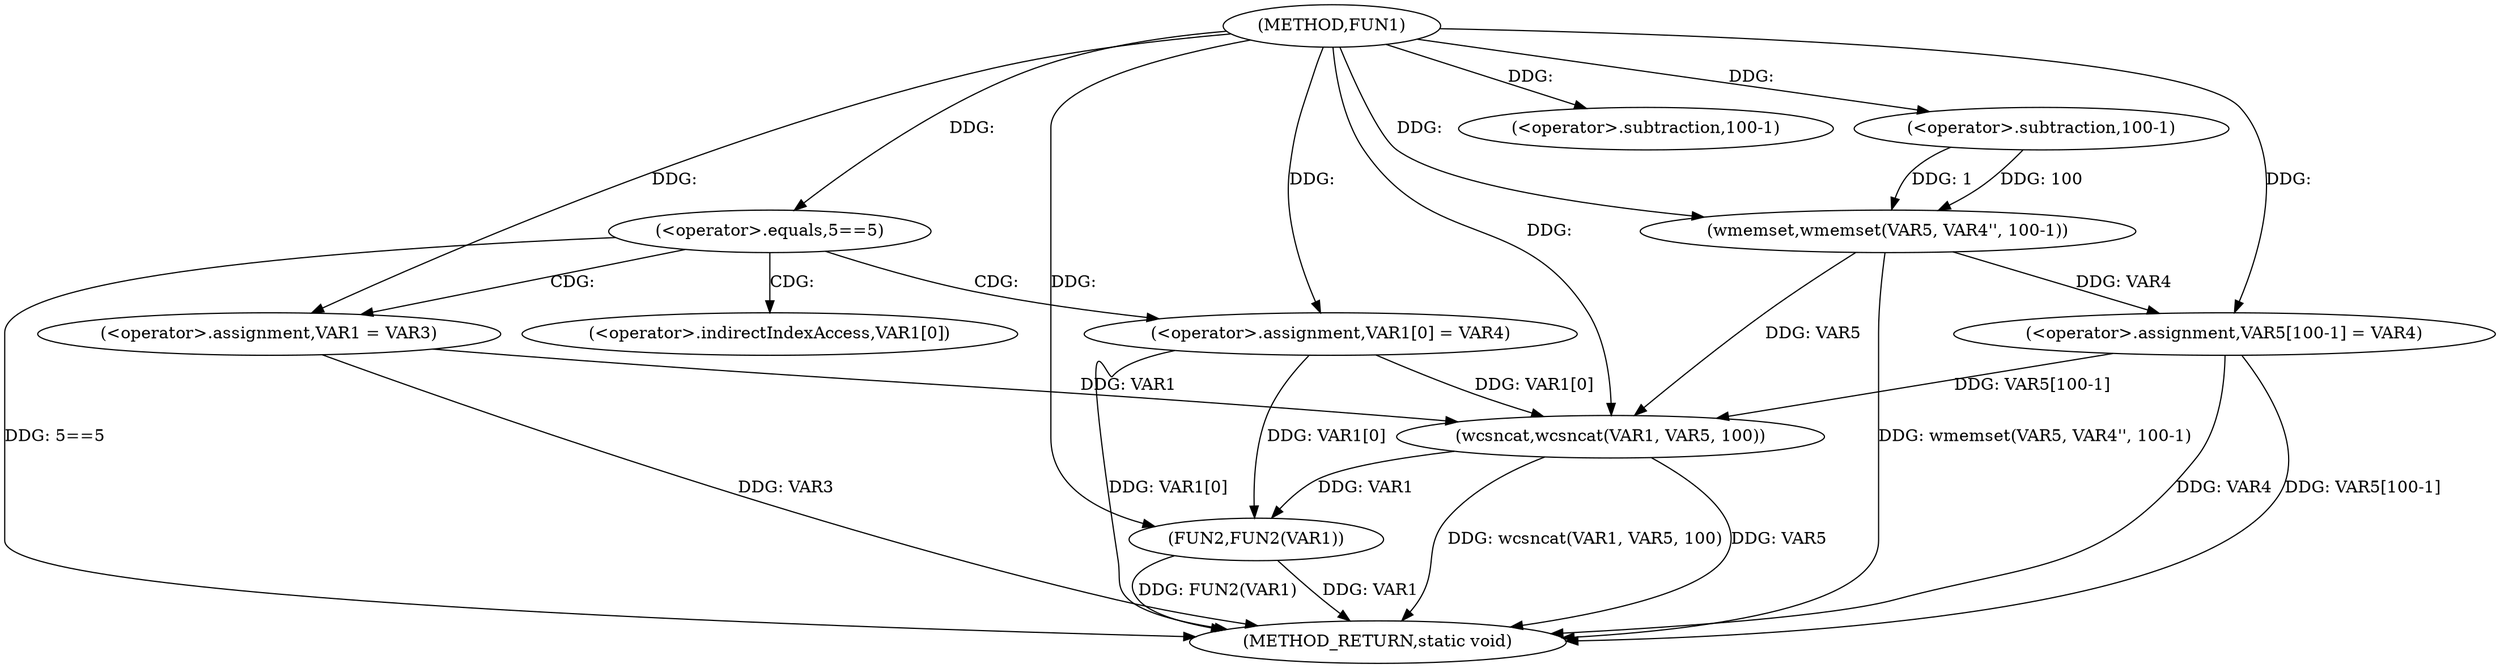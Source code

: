 digraph FUN1 {  
"1000100" [label = "(METHOD,FUN1)" ]
"1000139" [label = "(METHOD_RETURN,static void)" ]
"1000106" [label = "(<operator>.equals,5==5)" ]
"1000110" [label = "(<operator>.assignment,VAR1 = VAR3)" ]
"1000113" [label = "(<operator>.assignment,VAR1[0] = VAR4)" ]
"1000120" [label = "(wmemset,wmemset(VAR5, VAR4'', 100-1))" ]
"1000123" [label = "(<operator>.subtraction,100-1)" ]
"1000126" [label = "(<operator>.assignment,VAR5[100-1] = VAR4)" ]
"1000129" [label = "(<operator>.subtraction,100-1)" ]
"1000133" [label = "(wcsncat,wcsncat(VAR1, VAR5, 100))" ]
"1000137" [label = "(FUN2,FUN2(VAR1))" ]
"1000114" [label = "(<operator>.indirectIndexAccess,VAR1[0])" ]
  "1000113" -> "1000139"  [ label = "DDG: VAR1[0]"] 
  "1000126" -> "1000139"  [ label = "DDG: VAR4"] 
  "1000126" -> "1000139"  [ label = "DDG: VAR5[100-1]"] 
  "1000137" -> "1000139"  [ label = "DDG: VAR1"] 
  "1000133" -> "1000139"  [ label = "DDG: wcsncat(VAR1, VAR5, 100)"] 
  "1000110" -> "1000139"  [ label = "DDG: VAR3"] 
  "1000133" -> "1000139"  [ label = "DDG: VAR5"] 
  "1000120" -> "1000139"  [ label = "DDG: wmemset(VAR5, VAR4'', 100-1)"] 
  "1000137" -> "1000139"  [ label = "DDG: FUN2(VAR1)"] 
  "1000106" -> "1000139"  [ label = "DDG: 5==5"] 
  "1000100" -> "1000106"  [ label = "DDG: "] 
  "1000100" -> "1000110"  [ label = "DDG: "] 
  "1000100" -> "1000113"  [ label = "DDG: "] 
  "1000100" -> "1000120"  [ label = "DDG: "] 
  "1000123" -> "1000120"  [ label = "DDG: 100"] 
  "1000123" -> "1000120"  [ label = "DDG: 1"] 
  "1000100" -> "1000123"  [ label = "DDG: "] 
  "1000120" -> "1000126"  [ label = "DDG: VAR4"] 
  "1000100" -> "1000126"  [ label = "DDG: "] 
  "1000100" -> "1000129"  [ label = "DDG: "] 
  "1000113" -> "1000133"  [ label = "DDG: VAR1[0]"] 
  "1000110" -> "1000133"  [ label = "DDG: VAR1"] 
  "1000100" -> "1000133"  [ label = "DDG: "] 
  "1000120" -> "1000133"  [ label = "DDG: VAR5"] 
  "1000126" -> "1000133"  [ label = "DDG: VAR5[100-1]"] 
  "1000113" -> "1000137"  [ label = "DDG: VAR1[0]"] 
  "1000133" -> "1000137"  [ label = "DDG: VAR1"] 
  "1000100" -> "1000137"  [ label = "DDG: "] 
  "1000106" -> "1000110"  [ label = "CDG: "] 
  "1000106" -> "1000113"  [ label = "CDG: "] 
  "1000106" -> "1000114"  [ label = "CDG: "] 
}
